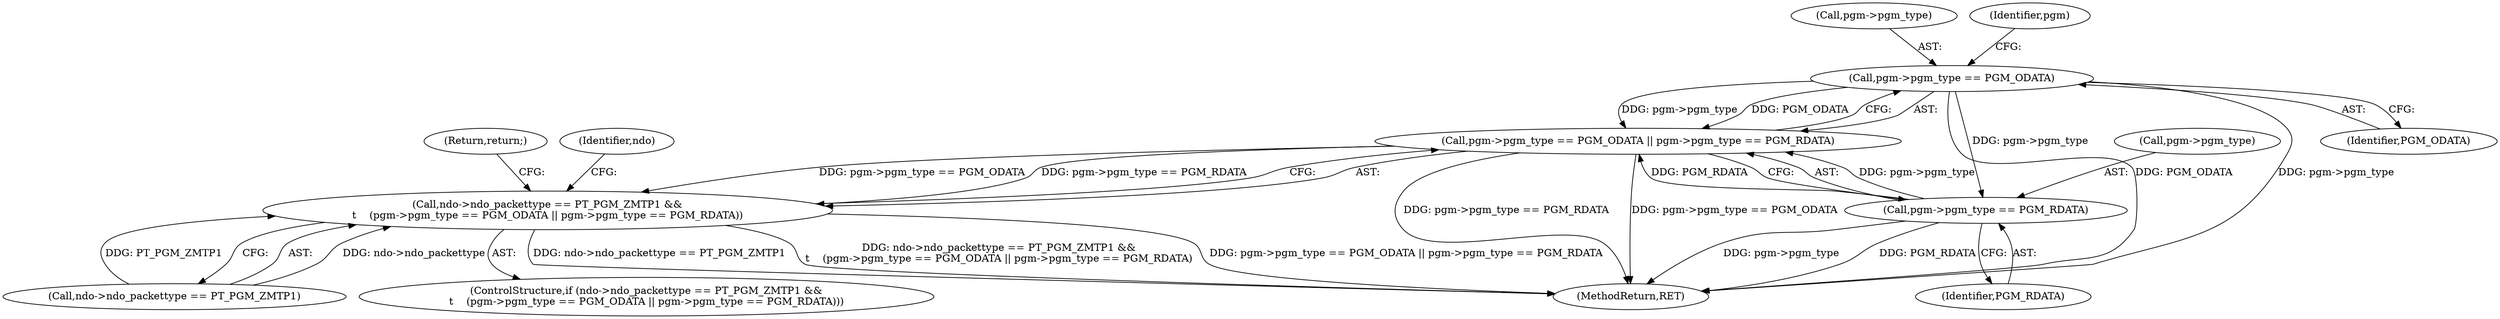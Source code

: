 digraph "0_tcpdump_4601c685e7fd19c3724d5e499c69b8d3ec49933e@pointer" {
"1001987" [label="(Call,pgm->pgm_type == PGM_ODATA)"];
"1001986" [label="(Call,pgm->pgm_type == PGM_ODATA || pgm->pgm_type == PGM_RDATA)"];
"1001980" [label="(Call,ndo->ndo_packettype == PT_PGM_ZMTP1 &&\n\t    (pgm->pgm_type == PGM_ODATA || pgm->pgm_type == PGM_RDATA))"];
"1001992" [label="(Call,pgm->pgm_type == PGM_RDATA)"];
"1001996" [label="(Identifier,PGM_RDATA)"];
"1001988" [label="(Call,pgm->pgm_type)"];
"1001992" [label="(Call,pgm->pgm_type == PGM_RDATA)"];
"1001994" [label="(Identifier,pgm)"];
"1001986" [label="(Call,pgm->pgm_type == PGM_ODATA || pgm->pgm_type == PGM_RDATA)"];
"1001979" [label="(ControlStructure,if (ndo->ndo_packettype == PT_PGM_ZMTP1 &&\n\t    (pgm->pgm_type == PGM_ODATA || pgm->pgm_type == PGM_RDATA)))"];
"1001993" [label="(Call,pgm->pgm_type)"];
"1002019" [label="(MethodReturn,RET)"];
"1001980" [label="(Call,ndo->ndo_packettype == PT_PGM_ZMTP1 &&\n\t    (pgm->pgm_type == PGM_ODATA || pgm->pgm_type == PGM_RDATA))"];
"1002005" [label="(Return,return;)"];
"1001981" [label="(Call,ndo->ndo_packettype == PT_PGM_ZMTP1)"];
"1001987" [label="(Call,pgm->pgm_type == PGM_ODATA)"];
"1001998" [label="(Identifier,ndo)"];
"1001991" [label="(Identifier,PGM_ODATA)"];
"1001987" -> "1001986"  [label="AST: "];
"1001987" -> "1001991"  [label="CFG: "];
"1001988" -> "1001987"  [label="AST: "];
"1001991" -> "1001987"  [label="AST: "];
"1001994" -> "1001987"  [label="CFG: "];
"1001986" -> "1001987"  [label="CFG: "];
"1001987" -> "1002019"  [label="DDG: PGM_ODATA"];
"1001987" -> "1002019"  [label="DDG: pgm->pgm_type"];
"1001987" -> "1001986"  [label="DDG: pgm->pgm_type"];
"1001987" -> "1001986"  [label="DDG: PGM_ODATA"];
"1001987" -> "1001992"  [label="DDG: pgm->pgm_type"];
"1001986" -> "1001980"  [label="AST: "];
"1001986" -> "1001992"  [label="CFG: "];
"1001992" -> "1001986"  [label="AST: "];
"1001980" -> "1001986"  [label="CFG: "];
"1001986" -> "1002019"  [label="DDG: pgm->pgm_type == PGM_RDATA"];
"1001986" -> "1002019"  [label="DDG: pgm->pgm_type == PGM_ODATA"];
"1001986" -> "1001980"  [label="DDG: pgm->pgm_type == PGM_ODATA"];
"1001986" -> "1001980"  [label="DDG: pgm->pgm_type == PGM_RDATA"];
"1001992" -> "1001986"  [label="DDG: pgm->pgm_type"];
"1001992" -> "1001986"  [label="DDG: PGM_RDATA"];
"1001980" -> "1001979"  [label="AST: "];
"1001980" -> "1001981"  [label="CFG: "];
"1001981" -> "1001980"  [label="AST: "];
"1001998" -> "1001980"  [label="CFG: "];
"1002005" -> "1001980"  [label="CFG: "];
"1001980" -> "1002019"  [label="DDG: ndo->ndo_packettype == PT_PGM_ZMTP1 &&\n\t    (pgm->pgm_type == PGM_ODATA || pgm->pgm_type == PGM_RDATA)"];
"1001980" -> "1002019"  [label="DDG: pgm->pgm_type == PGM_ODATA || pgm->pgm_type == PGM_RDATA"];
"1001980" -> "1002019"  [label="DDG: ndo->ndo_packettype == PT_PGM_ZMTP1"];
"1001981" -> "1001980"  [label="DDG: ndo->ndo_packettype"];
"1001981" -> "1001980"  [label="DDG: PT_PGM_ZMTP1"];
"1001992" -> "1001996"  [label="CFG: "];
"1001993" -> "1001992"  [label="AST: "];
"1001996" -> "1001992"  [label="AST: "];
"1001992" -> "1002019"  [label="DDG: pgm->pgm_type"];
"1001992" -> "1002019"  [label="DDG: PGM_RDATA"];
}
